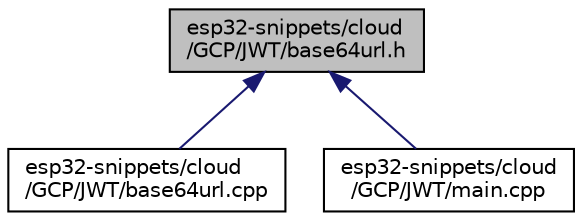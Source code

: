 digraph "esp32-snippets/cloud/GCP/JWT/base64url.h"
{
  edge [fontname="Helvetica",fontsize="10",labelfontname="Helvetica",labelfontsize="10"];
  node [fontname="Helvetica",fontsize="10",shape=record];
  Node1 [label="esp32-snippets/cloud\l/GCP/JWT/base64url.h",height=0.2,width=0.4,color="black", fillcolor="grey75", style="filled", fontcolor="black"];
  Node1 -> Node2 [dir="back",color="midnightblue",fontsize="10",style="solid",fontname="Helvetica"];
  Node2 [label="esp32-snippets/cloud\l/GCP/JWT/base64url.cpp",height=0.2,width=0.4,color="black", fillcolor="white", style="filled",URL="$base64url_8cpp.html"];
  Node1 -> Node3 [dir="back",color="midnightblue",fontsize="10",style="solid",fontname="Helvetica"];
  Node3 [label="esp32-snippets/cloud\l/GCP/JWT/main.cpp",height=0.2,width=0.4,color="black", fillcolor="white", style="filled",URL="$esp32-snippets_2cloud_2_g_c_p_2_j_w_t_2main_8cpp.html"];
}
